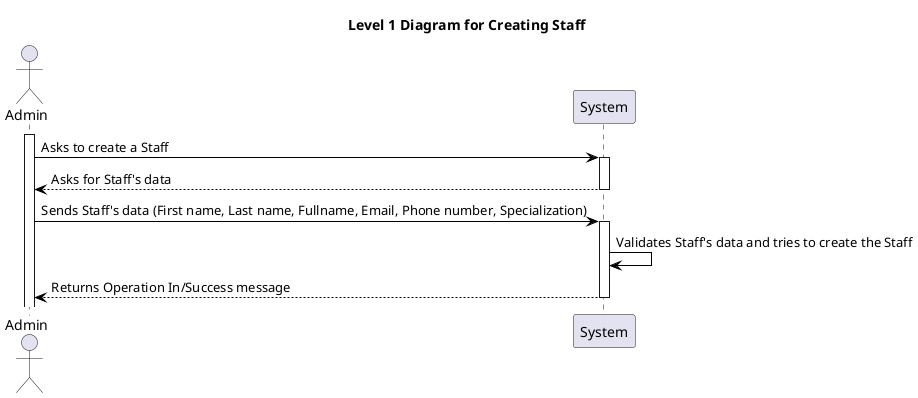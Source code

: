 @startuml level_1

title Level 1 Diagram for Creating Staff

hide empty members
'skinparam Linetype ortho

skinparam class {
    BackgroundColor<<valueObject>> #D6EAF8
    BackgroundColor<<root>> #FDEBD0
    BackgroundColor<<service>> #D1F2EB
    BackgroundColor #FEF9E7
    ArrowColor Black
}

skinparam package {
    BackgroundColor #EBF5FB
}

actor Admin as A

activate A
A -> System: Asks to create a Staff
activate System
System --> A: Asks for Staff's data
deactivate System
A -> System: Sends Staff's data (First name, Last name, Fullname, Email, Phone number, Specialization)
activate System
System -> System: Validates Staff's data and tries to create the Staff
System --> A: Returns Operation In/Success message
deactivate System

@enduml